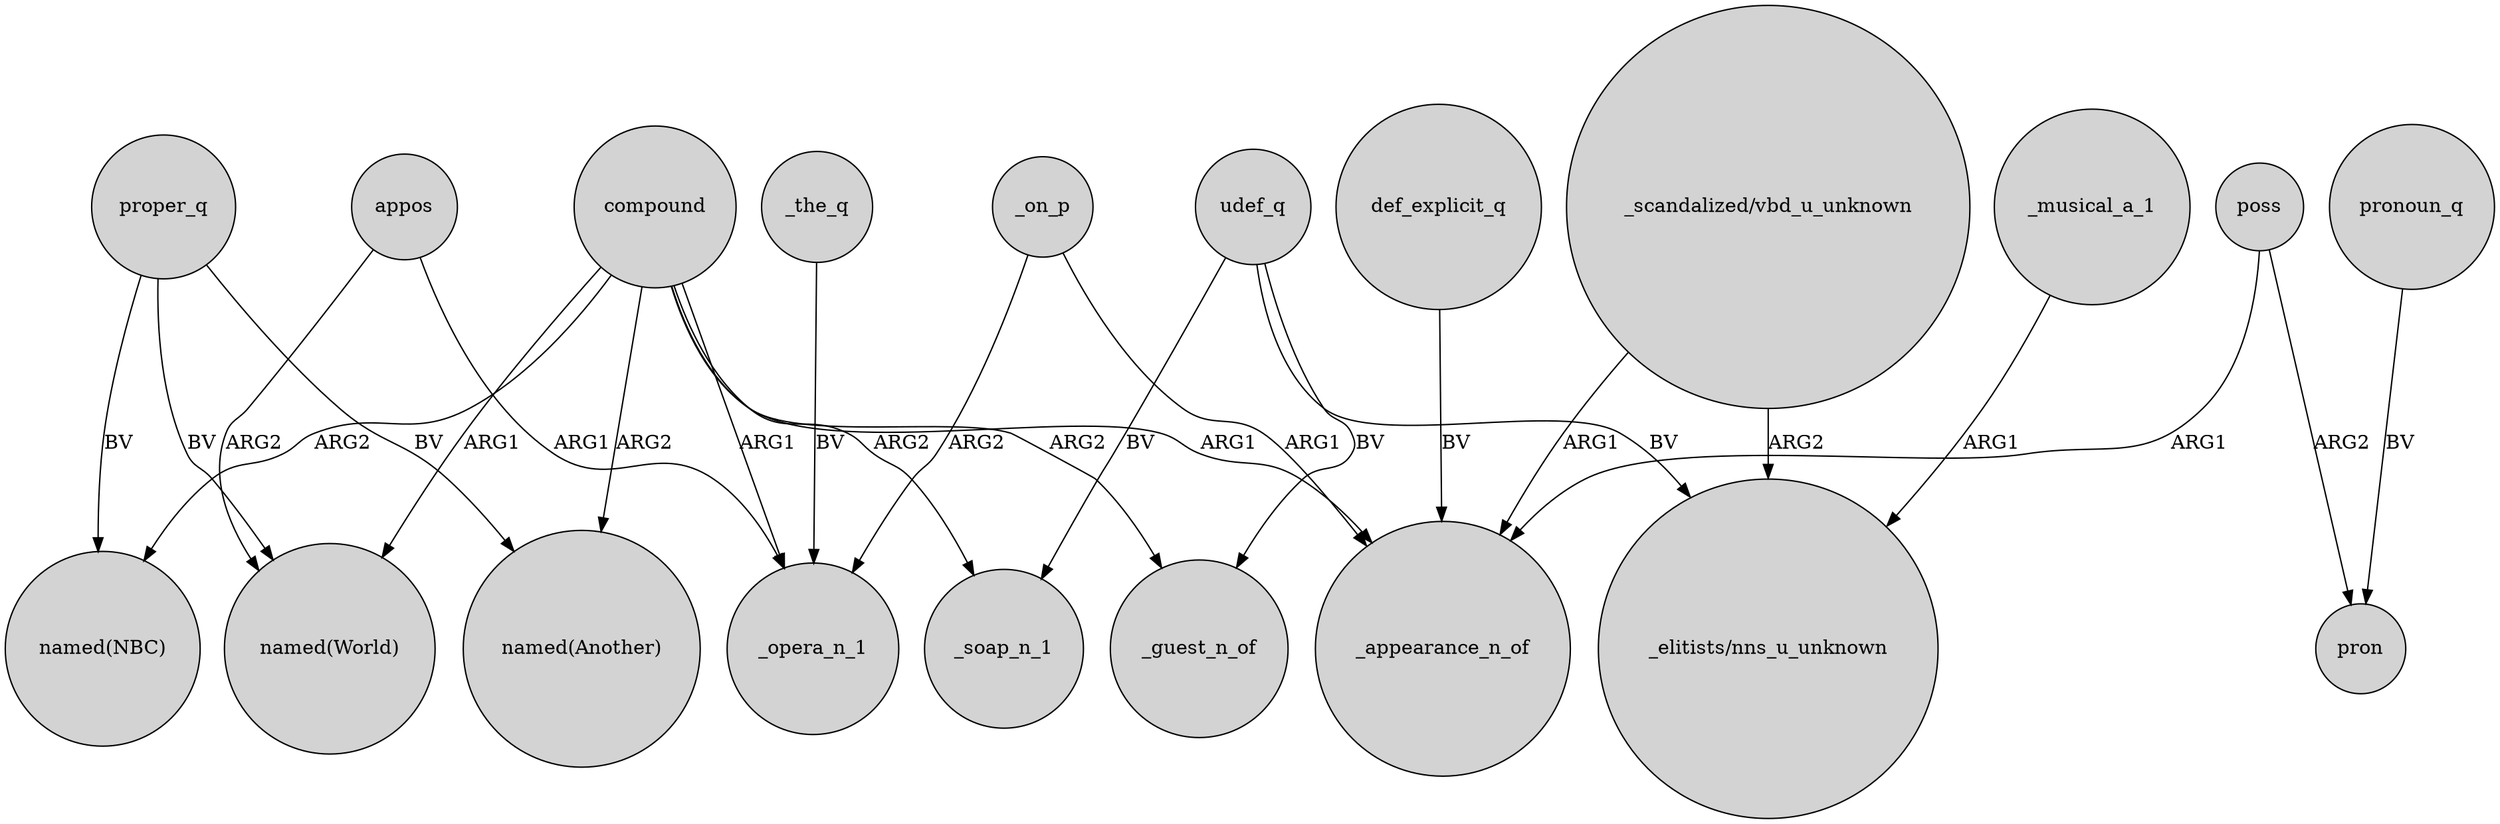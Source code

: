 digraph {
	node [shape=circle style=filled]
	poss -> _appearance_n_of [label=ARG1]
	poss -> pron [label=ARG2]
	proper_q -> "named(NBC)" [label=BV]
	compound -> _opera_n_1 [label=ARG1]
	compound -> _guest_n_of [label=ARG2]
	_on_p -> _appearance_n_of [label=ARG1]
	"_scandalized/vbd_u_unknown" -> _appearance_n_of [label=ARG1]
	udef_q -> _guest_n_of [label=BV]
	compound -> _appearance_n_of [label=ARG1]
	_the_q -> _opera_n_1 [label=BV]
	_musical_a_1 -> "_elitists/nns_u_unknown" [label=ARG1]
	udef_q -> _soap_n_1 [label=BV]
	_on_p -> _opera_n_1 [label=ARG2]
	pronoun_q -> pron [label=BV]
	appos -> _opera_n_1 [label=ARG1]
	compound -> "named(World)" [label=ARG1]
	proper_q -> "named(World)" [label=BV]
	compound -> "named(NBC)" [label=ARG2]
	proper_q -> "named(Another)" [label=BV]
	udef_q -> "_elitists/nns_u_unknown" [label=BV]
	appos -> "named(World)" [label=ARG2]
	compound -> "named(Another)" [label=ARG2]
	"_scandalized/vbd_u_unknown" -> "_elitists/nns_u_unknown" [label=ARG2]
	def_explicit_q -> _appearance_n_of [label=BV]
	compound -> _soap_n_1 [label=ARG2]
}
